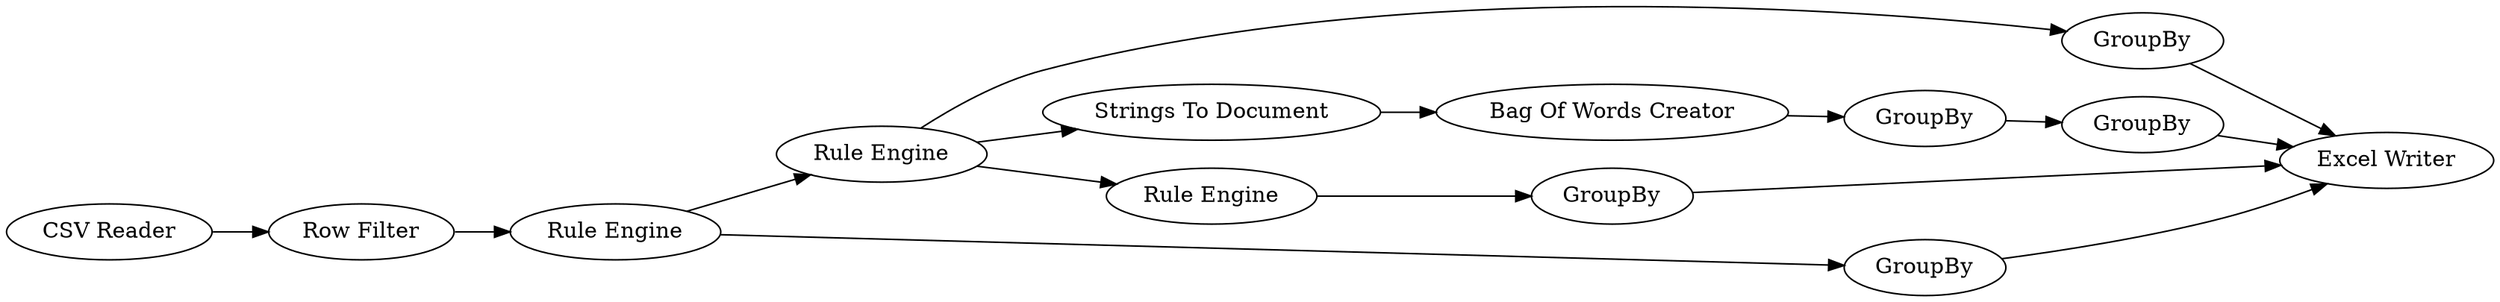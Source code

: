 digraph {
	1 [label="CSV Reader"]
	2 [label="Rule Engine"]
	3 [label="Rule Engine"]
	4 [label=GroupBy]
	5 [label=GroupBy]
	9 [label="Strings To Document"]
	10 [label="Bag Of Words Creator"]
	11 [label=GroupBy]
	12 [label=GroupBy]
	16 [label="Row Filter"]
	17 [label="Rule Engine"]
	18 [label=GroupBy]
	19 [label="Excel Writer"]
	1 -> 16
	2 -> 3
	2 -> 4
	3 -> 5
	3 -> 9
	3 -> 17
	4 -> 19
	5 -> 19
	9 -> 10
	10 -> 11
	11 -> 12
	12 -> 19
	16 -> 2
	17 -> 18
	18 -> 19
	rankdir=LR
}
